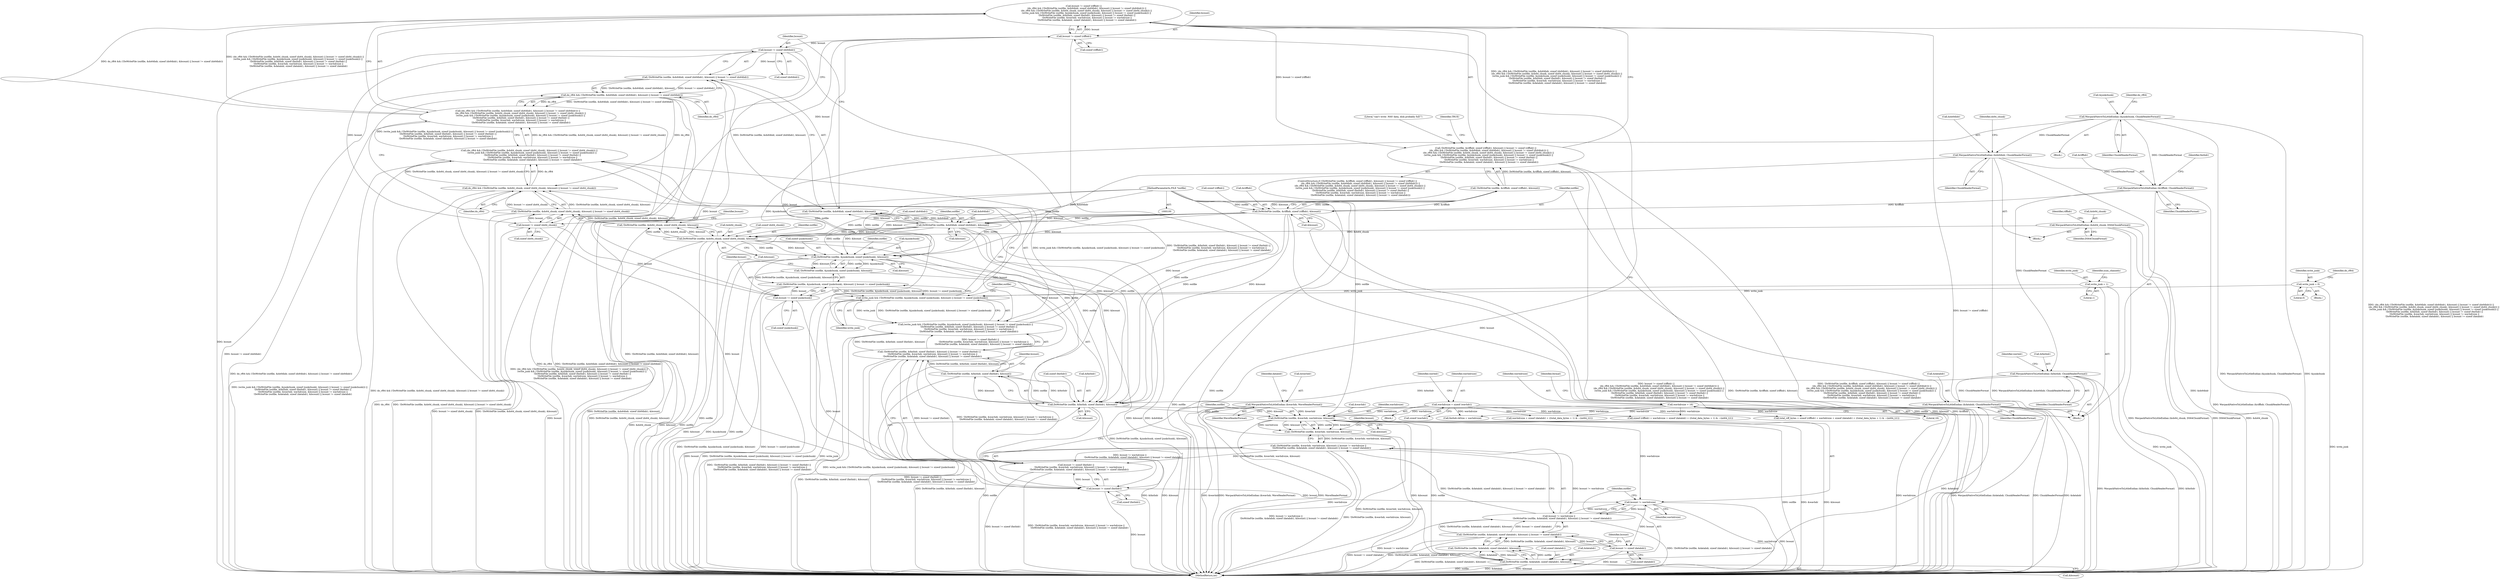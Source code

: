 digraph "0_WavPack_d5bf76b5a88d044a1be1d5656698e3ba737167e5_0@API" {
"1000548" [label="(Call,bcount != sizeof (riffhdr) ||\n         (do_rf64 && (!DoWriteFile (outfile, &ds64hdr, sizeof (ds64hdr), &bcount) || bcount != sizeof (ds64hdr))) ||\n        (do_rf64 && (!DoWriteFile (outfile, &ds64_chunk, sizeof (ds64_chunk), &bcount) || bcount != sizeof (ds64_chunk))) ||\n        (write_junk && (!DoWriteFile (outfile, &junkchunk, sizeof (junkchunk), &bcount) || bcount != sizeof (junkchunk))) ||\n         !DoWriteFile (outfile, &fmthdr, sizeof (fmthdr), &bcount) || bcount != sizeof (fmthdr) ||\n         !DoWriteFile (outfile, &wavhdr, wavhdrsize, &bcount) || bcount != wavhdrsize ||\n         !DoWriteFile (outfile, &datahdr, sizeof (datahdr), &bcount) || bcount != sizeof (datahdr))"];
"1000549" [label="(Call,bcount != sizeof (riffhdr))"];
"1000553" [label="(Call,(do_rf64 && (!DoWriteFile (outfile, &ds64hdr, sizeof (ds64hdr), &bcount) || bcount != sizeof (ds64hdr))) ||\n        (do_rf64 && (!DoWriteFile (outfile, &ds64_chunk, sizeof (ds64_chunk), &bcount) || bcount != sizeof (ds64_chunk))) ||\n        (write_junk && (!DoWriteFile (outfile, &junkchunk, sizeof (junkchunk), &bcount) || bcount != sizeof (junkchunk))) ||\n         !DoWriteFile (outfile, &fmthdr, sizeof (fmthdr), &bcount) || bcount != sizeof (fmthdr) ||\n         !DoWriteFile (outfile, &wavhdr, wavhdrsize, &bcount) || bcount != wavhdrsize ||\n         !DoWriteFile (outfile, &datahdr, sizeof (datahdr), &bcount) || bcount != sizeof (datahdr))"];
"1000554" [label="(Call,do_rf64 && (!DoWriteFile (outfile, &ds64hdr, sizeof (ds64hdr), &bcount) || bcount != sizeof (ds64hdr)))"];
"1000556" [label="(Call,!DoWriteFile (outfile, &ds64hdr, sizeof (ds64hdr), &bcount) || bcount != sizeof (ds64hdr))"];
"1000557" [label="(Call,!DoWriteFile (outfile, &ds64hdr, sizeof (ds64hdr), &bcount))"];
"1000558" [label="(Call,DoWriteFile (outfile, &ds64hdr, sizeof (ds64hdr), &bcount))"];
"1000540" [label="(Call,DoWriteFile (outfile, &riffhdr, sizeof (riffhdr), &bcount))"];
"1000101" [label="(MethodParameterIn,FILE *outfile)"];
"1000521" [label="(Call,WavpackNativeToLittleEndian (&riffhdr, ChunkHeaderFormat))"];
"1000497" [label="(Call,WavpackNativeToLittleEndian (&ds64hdr, ChunkHeaderFormat))"];
"1000442" [label="(Call,WavpackNativeToLittleEndian (&junkchunk, ChunkHeaderFormat))"];
"1000566" [label="(Call,bcount != sizeof (ds64hdr))"];
"1000570" [label="(Call,(do_rf64 && (!DoWriteFile (outfile, &ds64_chunk, sizeof (ds64_chunk), &bcount) || bcount != sizeof (ds64_chunk))) ||\n        (write_junk && (!DoWriteFile (outfile, &junkchunk, sizeof (junkchunk), &bcount) || bcount != sizeof (junkchunk))) ||\n         !DoWriteFile (outfile, &fmthdr, sizeof (fmthdr), &bcount) || bcount != sizeof (fmthdr) ||\n         !DoWriteFile (outfile, &wavhdr, wavhdrsize, &bcount) || bcount != wavhdrsize ||\n         !DoWriteFile (outfile, &datahdr, sizeof (datahdr), &bcount) || bcount != sizeof (datahdr))"];
"1000571" [label="(Call,do_rf64 && (!DoWriteFile (outfile, &ds64_chunk, sizeof (ds64_chunk), &bcount) || bcount != sizeof (ds64_chunk)))"];
"1000573" [label="(Call,!DoWriteFile (outfile, &ds64_chunk, sizeof (ds64_chunk), &bcount) || bcount != sizeof (ds64_chunk))"];
"1000574" [label="(Call,!DoWriteFile (outfile, &ds64_chunk, sizeof (ds64_chunk), &bcount))"];
"1000575" [label="(Call,DoWriteFile (outfile, &ds64_chunk, sizeof (ds64_chunk), &bcount))"];
"1000501" [label="(Call,WavpackNativeToLittleEndian (&ds64_chunk, DS64ChunkFormat))"];
"1000583" [label="(Call,bcount != sizeof (ds64_chunk))"];
"1000587" [label="(Call,(write_junk && (!DoWriteFile (outfile, &junkchunk, sizeof (junkchunk), &bcount) || bcount != sizeof (junkchunk))) ||\n         !DoWriteFile (outfile, &fmthdr, sizeof (fmthdr), &bcount) || bcount != sizeof (fmthdr) ||\n         !DoWriteFile (outfile, &wavhdr, wavhdrsize, &bcount) || bcount != wavhdrsize ||\n         !DoWriteFile (outfile, &datahdr, sizeof (datahdr), &bcount) || bcount != sizeof (datahdr))"];
"1000588" [label="(Call,write_junk && (!DoWriteFile (outfile, &junkchunk, sizeof (junkchunk), &bcount) || bcount != sizeof (junkchunk)))"];
"1000111" [label="(Call,write_junk = 1)"];
"1000204" [label="(Call,write_junk = 0)"];
"1000590" [label="(Call,!DoWriteFile (outfile, &junkchunk, sizeof (junkchunk), &bcount) || bcount != sizeof (junkchunk))"];
"1000591" [label="(Call,!DoWriteFile (outfile, &junkchunk, sizeof (junkchunk), &bcount))"];
"1000592" [label="(Call,DoWriteFile (outfile, &junkchunk, sizeof (junkchunk), &bcount))"];
"1000600" [label="(Call,bcount != sizeof (junkchunk))"];
"1000604" [label="(Call,!DoWriteFile (outfile, &fmthdr, sizeof (fmthdr), &bcount) || bcount != sizeof (fmthdr) ||\n         !DoWriteFile (outfile, &wavhdr, wavhdrsize, &bcount) || bcount != wavhdrsize ||\n         !DoWriteFile (outfile, &datahdr, sizeof (datahdr), &bcount) || bcount != sizeof (datahdr))"];
"1000605" [label="(Call,!DoWriteFile (outfile, &fmthdr, sizeof (fmthdr), &bcount))"];
"1000606" [label="(Call,DoWriteFile (outfile, &fmthdr, sizeof (fmthdr), &bcount))"];
"1000525" [label="(Call,WavpackNativeToLittleEndian (&fmthdr, ChunkHeaderFormat))"];
"1000614" [label="(Call,bcount != sizeof (fmthdr) ||\n         !DoWriteFile (outfile, &wavhdr, wavhdrsize, &bcount) || bcount != wavhdrsize ||\n         !DoWriteFile (outfile, &datahdr, sizeof (datahdr), &bcount) || bcount != sizeof (datahdr))"];
"1000615" [label="(Call,bcount != sizeof (fmthdr))"];
"1000619" [label="(Call,!DoWriteFile (outfile, &wavhdr, wavhdrsize, &bcount) || bcount != wavhdrsize ||\n         !DoWriteFile (outfile, &datahdr, sizeof (datahdr), &bcount) || bcount != sizeof (datahdr))"];
"1000620" [label="(Call,!DoWriteFile (outfile, &wavhdr, wavhdrsize, &bcount))"];
"1000621" [label="(Call,DoWriteFile (outfile, &wavhdr, wavhdrsize, &bcount))"];
"1000529" [label="(Call,WavpackNativeToLittleEndian (&wavhdr, WaveHeaderFormat))"];
"1000158" [label="(Call,wavhdrsize = 16)"];
"1000265" [label="(Call,wavhdrsize = sizeof (wavhdr))"];
"1000628" [label="(Call,bcount != wavhdrsize ||\n         !DoWriteFile (outfile, &datahdr, sizeof (datahdr), &bcount) || bcount != sizeof (datahdr))"];
"1000629" [label="(Call,bcount != wavhdrsize)"];
"1000632" [label="(Call,!DoWriteFile (outfile, &datahdr, sizeof (datahdr), &bcount) || bcount != sizeof (datahdr))"];
"1000633" [label="(Call,!DoWriteFile (outfile, &datahdr, sizeof (datahdr), &bcount))"];
"1000634" [label="(Call,DoWriteFile (outfile, &datahdr, sizeof (datahdr), &bcount))"];
"1000533" [label="(Call,WavpackNativeToLittleEndian (&datahdr, ChunkHeaderFormat))"];
"1000642" [label="(Call,bcount != sizeof (datahdr))"];
"1000538" [label="(Call,!DoWriteFile (outfile, &riffhdr, sizeof (riffhdr), &bcount) || bcount != sizeof (riffhdr) ||\n         (do_rf64 && (!DoWriteFile (outfile, &ds64hdr, sizeof (ds64hdr), &bcount) || bcount != sizeof (ds64hdr))) ||\n        (do_rf64 && (!DoWriteFile (outfile, &ds64_chunk, sizeof (ds64_chunk), &bcount) || bcount != sizeof (ds64_chunk))) ||\n        (write_junk && (!DoWriteFile (outfile, &junkchunk, sizeof (junkchunk), &bcount) || bcount != sizeof (junkchunk))) ||\n         !DoWriteFile (outfile, &fmthdr, sizeof (fmthdr), &bcount) || bcount != sizeof (fmthdr) ||\n         !DoWriteFile (outfile, &wavhdr, wavhdrsize, &bcount) || bcount != wavhdrsize ||\n         !DoWriteFile (outfile, &datahdr, sizeof (datahdr), &bcount) || bcount != sizeof (datahdr))"];
"1000415" [label="(Call,fmthdr.ckSize = wavhdrsize)"];
"1000542" [label="(Call,&riffhdr)"];
"1000621" [label="(Call,DoWriteFile (outfile, &wavhdr, wavhdrsize, &bcount))"];
"1000642" [label="(Call,bcount != sizeof (datahdr))"];
"1000591" [label="(Call,!DoWriteFile (outfile, &junkchunk, sizeof (junkchunk), &bcount))"];
"1000554" [label="(Call,do_rf64 && (!DoWriteFile (outfile, &ds64hdr, sizeof (ds64hdr), &bcount) || bcount != sizeof (ds64hdr)))"];
"1000558" [label="(Call,DoWriteFile (outfile, &ds64hdr, sizeof (ds64hdr), &bcount))"];
"1000635" [label="(Identifier,outfile)"];
"1000581" [label="(Call,&bcount)"];
"1000532" [label="(Identifier,WaveHeaderFormat)"];
"1000610" [label="(Call,sizeof (fmthdr))"];
"1000598" [label="(Call,&bcount)"];
"1000531" [label="(Identifier,wavhdr)"];
"1000585" [label="(Call,sizeof (ds64_chunk))"];
"1000626" [label="(Call,&bcount)"];
"1000608" [label="(Call,&fmthdr)"];
"1000527" [label="(Identifier,fmthdr)"];
"1000158" [label="(Call,wavhdrsize = 16)"];
"1000573" [label="(Call,!DoWriteFile (outfile, &ds64_chunk, sizeof (ds64_chunk), &bcount) || bcount != sizeof (ds64_chunk))"];
"1000590" [label="(Call,!DoWriteFile (outfile, &junkchunk, sizeof (junkchunk), &bcount) || bcount != sizeof (junkchunk))"];
"1000208" [label="(Identifier,do_rf64)"];
"1000594" [label="(Call,&junkchunk)"];
"1000264" [label="(Block,)"];
"1000617" [label="(Call,sizeof (fmthdr))"];
"1000535" [label="(Identifier,datahdr)"];
"1000206" [label="(Literal,0)"];
"1000160" [label="(Literal,16)"];
"1000648" [label="(Literal,\"can't write .WAV data, disk probably full!\")"];
"1000600" [label="(Call,bcount != sizeof (junkchunk))"];
"1000571" [label="(Call,do_rf64 && (!DoWriteFile (outfile, &ds64_chunk, sizeof (ds64_chunk), &bcount) || bcount != sizeof (ds64_chunk)))"];
"1000529" [label="(Call,WavpackNativeToLittleEndian (&wavhdr, WaveHeaderFormat))"];
"1000579" [label="(Call,sizeof (ds64_chunk))"];
"1000198" [label="(Block,)"];
"1000101" [label="(MethodParameterIn,FILE *outfile)"];
"1000589" [label="(Identifier,write_junk)"];
"1000633" [label="(Call,!DoWriteFile (outfile, &datahdr, sizeof (datahdr), &bcount))"];
"1000614" [label="(Call,bcount != sizeof (fmthdr) ||\n         !DoWriteFile (outfile, &wavhdr, wavhdrsize, &bcount) || bcount != wavhdrsize ||\n         !DoWriteFile (outfile, &datahdr, sizeof (datahdr), &bcount) || bcount != sizeof (datahdr))"];
"1000632" [label="(Call,!DoWriteFile (outfile, &datahdr, sizeof (datahdr), &bcount) || bcount != sizeof (datahdr))"];
"1000567" [label="(Identifier,bcount)"];
"1000105" [label="(Block,)"];
"1000536" [label="(Identifier,ChunkHeaderFormat)"];
"1000501" [label="(Call,WavpackNativeToLittleEndian (&ds64_chunk, DS64ChunkFormat))"];
"1000422" [label="(Block,)"];
"1000572" [label="(Identifier,do_rf64)"];
"1000638" [label="(Call,sizeof (datahdr))"];
"1000653" [label="(MethodReturn,int)"];
"1000445" [label="(Identifier,ChunkHeaderFormat)"];
"1000568" [label="(Call,sizeof (ds64hdr))"];
"1000498" [label="(Call,&ds64hdr)"];
"1000619" [label="(Call,!DoWriteFile (outfile, &wavhdr, wavhdrsize, &bcount) || bcount != wavhdrsize ||\n         !DoWriteFile (outfile, &datahdr, sizeof (datahdr), &bcount) || bcount != sizeof (datahdr))"];
"1000631" [label="(Identifier,wavhdrsize)"];
"1000521" [label="(Call,WavpackNativeToLittleEndian (&riffhdr, ChunkHeaderFormat))"];
"1000570" [label="(Call,(do_rf64 && (!DoWriteFile (outfile, &ds64_chunk, sizeof (ds64_chunk), &bcount) || bcount != sizeof (ds64_chunk))) ||\n        (write_junk && (!DoWriteFile (outfile, &junkchunk, sizeof (junkchunk), &bcount) || bcount != sizeof (junkchunk))) ||\n         !DoWriteFile (outfile, &fmthdr, sizeof (fmthdr), &bcount) || bcount != sizeof (fmthdr) ||\n         !DoWriteFile (outfile, &wavhdr, wavhdrsize, &bcount) || bcount != wavhdrsize ||\n         !DoWriteFile (outfile, &datahdr, sizeof (datahdr), &bcount) || bcount != sizeof (datahdr))"];
"1000616" [label="(Identifier,bcount)"];
"1000525" [label="(Call,WavpackNativeToLittleEndian (&fmthdr, ChunkHeaderFormat))"];
"1000540" [label="(Call,DoWriteFile (outfile, &riffhdr, sizeof (riffhdr), &bcount))"];
"1000551" [label="(Call,sizeof (riffhdr))"];
"1000113" [label="(Literal,1)"];
"1000539" [label="(Call,!DoWriteFile (outfile, &riffhdr, sizeof (riffhdr), &bcount))"];
"1000538" [label="(Call,!DoWriteFile (outfile, &riffhdr, sizeof (riffhdr), &bcount) || bcount != sizeof (riffhdr) ||\n         (do_rf64 && (!DoWriteFile (outfile, &ds64hdr, sizeof (ds64hdr), &bcount) || bcount != sizeof (ds64hdr))) ||\n        (do_rf64 && (!DoWriteFile (outfile, &ds64_chunk, sizeof (ds64_chunk), &bcount) || bcount != sizeof (ds64_chunk))) ||\n        (write_junk && (!DoWriteFile (outfile, &junkchunk, sizeof (junkchunk), &bcount) || bcount != sizeof (junkchunk))) ||\n         !DoWriteFile (outfile, &fmthdr, sizeof (fmthdr), &bcount) || bcount != sizeof (fmthdr) ||\n         !DoWriteFile (outfile, &wavhdr, wavhdrsize, &bcount) || bcount != wavhdrsize ||\n         !DoWriteFile (outfile, &datahdr, sizeof (datahdr), &bcount) || bcount != sizeof (datahdr))"];
"1000366" [label="(Call,sizeof (riffhdr) + wavhdrsize + sizeof (datahdr) + ((total_data_bytes + 1) & ~(int64_t)1))"];
"1000562" [label="(Call,sizeof (ds64hdr))"];
"1000530" [label="(Call,&wavhdr)"];
"1000592" [label="(Call,DoWriteFile (outfile, &junkchunk, sizeof (junkchunk), &bcount))"];
"1000596" [label="(Call,sizeof (junkchunk))"];
"1000630" [label="(Identifier,bcount)"];
"1000550" [label="(Identifier,bcount)"];
"1000504" [label="(Identifier,DS64ChunkFormat)"];
"1000448" [label="(Block,)"];
"1000364" [label="(Call,total_riff_bytes = sizeof (riffhdr) + wavhdrsize + sizeof (datahdr) + ((total_data_bytes + 1) & ~(int64_t)1))"];
"1000205" [label="(Identifier,write_junk)"];
"1000112" [label="(Identifier,write_junk)"];
"1000587" [label="(Call,(write_junk && (!DoWriteFile (outfile, &junkchunk, sizeof (junkchunk), &bcount) || bcount != sizeof (junkchunk))) ||\n         !DoWriteFile (outfile, &fmthdr, sizeof (fmthdr), &bcount) || bcount != sizeof (fmthdr) ||\n         !DoWriteFile (outfile, &wavhdr, wavhdrsize, &bcount) || bcount != wavhdrsize ||\n         !DoWriteFile (outfile, &datahdr, sizeof (datahdr), &bcount) || bcount != sizeof (datahdr))"];
"1000623" [label="(Call,&wavhdr)"];
"1000566" [label="(Call,bcount != sizeof (ds64hdr))"];
"1000522" [label="(Call,&riffhdr)"];
"1000612" [label="(Call,&bcount)"];
"1000111" [label="(Call,write_junk = 1)"];
"1000643" [label="(Identifier,bcount)"];
"1000583" [label="(Call,bcount != sizeof (ds64_chunk))"];
"1000271" [label="(Identifier,wavhdr)"];
"1000500" [label="(Identifier,ChunkHeaderFormat)"];
"1000575" [label="(Call,DoWriteFile (outfile, &ds64_chunk, sizeof (ds64_chunk), &bcount))"];
"1000615" [label="(Call,bcount != sizeof (fmthdr))"];
"1000622" [label="(Identifier,outfile)"];
"1000544" [label="(Call,sizeof (riffhdr))"];
"1000533" [label="(Call,WavpackNativeToLittleEndian (&datahdr, ChunkHeaderFormat))"];
"1000604" [label="(Call,!DoWriteFile (outfile, &fmthdr, sizeof (fmthdr), &bcount) || bcount != sizeof (fmthdr) ||\n         !DoWriteFile (outfile, &wavhdr, wavhdrsize, &bcount) || bcount != wavhdrsize ||\n         !DoWriteFile (outfile, &datahdr, sizeof (datahdr), &bcount) || bcount != sizeof (datahdr))"];
"1000534" [label="(Call,&datahdr)"];
"1000644" [label="(Call,sizeof (datahdr))"];
"1000559" [label="(Identifier,outfile)"];
"1000625" [label="(Identifier,wavhdrsize)"];
"1000541" [label="(Identifier,outfile)"];
"1000546" [label="(Call,&bcount)"];
"1000548" [label="(Call,bcount != sizeof (riffhdr) ||\n         (do_rf64 && (!DoWriteFile (outfile, &ds64hdr, sizeof (ds64hdr), &bcount) || bcount != sizeof (ds64hdr))) ||\n        (do_rf64 && (!DoWriteFile (outfile, &ds64_chunk, sizeof (ds64_chunk), &bcount) || bcount != sizeof (ds64_chunk))) ||\n        (write_junk && (!DoWriteFile (outfile, &junkchunk, sizeof (junkchunk), &bcount) || bcount != sizeof (junkchunk))) ||\n         !DoWriteFile (outfile, &fmthdr, sizeof (fmthdr), &bcount) || bcount != sizeof (fmthdr) ||\n         !DoWriteFile (outfile, &wavhdr, wavhdrsize, &bcount) || bcount != wavhdrsize ||\n         !DoWriteFile (outfile, &datahdr, sizeof (datahdr), &bcount) || bcount != sizeof (datahdr))"];
"1000502" [label="(Call,&ds64_chunk)"];
"1000443" [label="(Call,&junkchunk)"];
"1000584" [label="(Identifier,bcount)"];
"1000537" [label="(ControlStructure,if (!DoWriteFile (outfile, &riffhdr, sizeof (riffhdr), &bcount) || bcount != sizeof (riffhdr) ||\n         (do_rf64 && (!DoWriteFile (outfile, &ds64hdr, sizeof (ds64hdr), &bcount) || bcount != sizeof (ds64hdr))) ||\n        (do_rf64 && (!DoWriteFile (outfile, &ds64_chunk, sizeof (ds64_chunk), &bcount) || bcount != sizeof (ds64_chunk))) ||\n        (write_junk && (!DoWriteFile (outfile, &junkchunk, sizeof (junkchunk), &bcount) || bcount != sizeof (junkchunk))) ||\n         !DoWriteFile (outfile, &fmthdr, sizeof (fmthdr), &bcount) || bcount != sizeof (fmthdr) ||\n         !DoWriteFile (outfile, &wavhdr, wavhdrsize, &bcount) || bcount != wavhdrsize ||\n         !DoWriteFile (outfile, &datahdr, sizeof (datahdr), &bcount) || bcount != sizeof (datahdr)))"];
"1000528" [label="(Identifier,ChunkHeaderFormat)"];
"1000523" [label="(Identifier,riffhdr)"];
"1000553" [label="(Call,(do_rf64 && (!DoWriteFile (outfile, &ds64hdr, sizeof (ds64hdr), &bcount) || bcount != sizeof (ds64hdr))) ||\n        (do_rf64 && (!DoWriteFile (outfile, &ds64_chunk, sizeof (ds64_chunk), &bcount) || bcount != sizeof (ds64_chunk))) ||\n        (write_junk && (!DoWriteFile (outfile, &junkchunk, sizeof (junkchunk), &bcount) || bcount != sizeof (junkchunk))) ||\n         !DoWriteFile (outfile, &fmthdr, sizeof (fmthdr), &bcount) || bcount != sizeof (fmthdr) ||\n         !DoWriteFile (outfile, &wavhdr, wavhdrsize, &bcount) || bcount != wavhdrsize ||\n         !DoWriteFile (outfile, &datahdr, sizeof (datahdr), &bcount) || bcount != sizeof (datahdr))"];
"1000555" [label="(Identifier,do_rf64)"];
"1000605" [label="(Call,!DoWriteFile (outfile, &fmthdr, sizeof (fmthdr), &bcount))"];
"1000602" [label="(Call,sizeof (junkchunk))"];
"1000442" [label="(Call,WavpackNativeToLittleEndian (&junkchunk, ChunkHeaderFormat))"];
"1000557" [label="(Call,!DoWriteFile (outfile, &ds64hdr, sizeof (ds64hdr), &bcount))"];
"1000620" [label="(Call,!DoWriteFile (outfile, &wavhdr, wavhdrsize, &bcount))"];
"1000204" [label="(Call,write_junk = 0)"];
"1000652" [label="(Identifier,TRUE)"];
"1000447" [label="(Identifier,do_rf64)"];
"1000634" [label="(Call,DoWriteFile (outfile, &datahdr, sizeof (datahdr), &bcount))"];
"1000588" [label="(Call,write_junk && (!DoWriteFile (outfile, &junkchunk, sizeof (junkchunk), &bcount) || bcount != sizeof (junkchunk)))"];
"1000628" [label="(Call,bcount != wavhdrsize ||\n         !DoWriteFile (outfile, &datahdr, sizeof (datahdr), &bcount) || bcount != sizeof (datahdr))"];
"1000606" [label="(Call,DoWriteFile (outfile, &fmthdr, sizeof (fmthdr), &bcount))"];
"1000267" [label="(Call,sizeof (wavhdr))"];
"1000636" [label="(Call,&datahdr)"];
"1000576" [label="(Identifier,outfile)"];
"1000556" [label="(Call,!DoWriteFile (outfile, &ds64hdr, sizeof (ds64hdr), &bcount) || bcount != sizeof (ds64hdr))"];
"1000497" [label="(Call,WavpackNativeToLittleEndian (&ds64hdr, ChunkHeaderFormat))"];
"1000607" [label="(Identifier,outfile)"];
"1000503" [label="(Identifier,ds64_chunk)"];
"1000577" [label="(Call,&ds64_chunk)"];
"1000159" [label="(Identifier,wavhdrsize)"];
"1000526" [label="(Call,&fmthdr)"];
"1000549" [label="(Call,bcount != sizeof (riffhdr))"];
"1000629" [label="(Call,bcount != wavhdrsize)"];
"1000560" [label="(Call,&ds64hdr)"];
"1000574" [label="(Call,!DoWriteFile (outfile, &ds64_chunk, sizeof (ds64_chunk), &bcount))"];
"1000593" [label="(Identifier,outfile)"];
"1000564" [label="(Call,&bcount)"];
"1000601" [label="(Identifier,bcount)"];
"1000164" [label="(Identifier,format)"];
"1000369" [label="(Call,wavhdrsize + sizeof (datahdr) + ((total_data_bytes + 1) & ~(int64_t)1))"];
"1000265" [label="(Call,wavhdrsize = sizeof (wavhdr))"];
"1000640" [label="(Call,&bcount)"];
"1000126" [label="(Identifier,num_channels)"];
"1000524" [label="(Identifier,ChunkHeaderFormat)"];
"1000266" [label="(Identifier,wavhdrsize)"];
"1000548" -> "1000538"  [label="AST: "];
"1000548" -> "1000549"  [label="CFG: "];
"1000548" -> "1000553"  [label="CFG: "];
"1000549" -> "1000548"  [label="AST: "];
"1000553" -> "1000548"  [label="AST: "];
"1000538" -> "1000548"  [label="CFG: "];
"1000548" -> "1000653"  [label="DDG: (do_rf64 && (!DoWriteFile (outfile, &ds64hdr, sizeof (ds64hdr), &bcount) || bcount != sizeof (ds64hdr))) ||\n        (do_rf64 && (!DoWriteFile (outfile, &ds64_chunk, sizeof (ds64_chunk), &bcount) || bcount != sizeof (ds64_chunk))) ||\n        (write_junk && (!DoWriteFile (outfile, &junkchunk, sizeof (junkchunk), &bcount) || bcount != sizeof (junkchunk))) ||\n         !DoWriteFile (outfile, &fmthdr, sizeof (fmthdr), &bcount) || bcount != sizeof (fmthdr) ||\n         !DoWriteFile (outfile, &wavhdr, wavhdrsize, &bcount) || bcount != wavhdrsize ||\n         !DoWriteFile (outfile, &datahdr, sizeof (datahdr), &bcount) || bcount != sizeof (datahdr)"];
"1000548" -> "1000653"  [label="DDG: bcount != sizeof (riffhdr)"];
"1000548" -> "1000538"  [label="DDG: bcount != sizeof (riffhdr)"];
"1000548" -> "1000538"  [label="DDG: (do_rf64 && (!DoWriteFile (outfile, &ds64hdr, sizeof (ds64hdr), &bcount) || bcount != sizeof (ds64hdr))) ||\n        (do_rf64 && (!DoWriteFile (outfile, &ds64_chunk, sizeof (ds64_chunk), &bcount) || bcount != sizeof (ds64_chunk))) ||\n        (write_junk && (!DoWriteFile (outfile, &junkchunk, sizeof (junkchunk), &bcount) || bcount != sizeof (junkchunk))) ||\n         !DoWriteFile (outfile, &fmthdr, sizeof (fmthdr), &bcount) || bcount != sizeof (fmthdr) ||\n         !DoWriteFile (outfile, &wavhdr, wavhdrsize, &bcount) || bcount != wavhdrsize ||\n         !DoWriteFile (outfile, &datahdr, sizeof (datahdr), &bcount) || bcount != sizeof (datahdr)"];
"1000549" -> "1000548"  [label="DDG: bcount"];
"1000553" -> "1000548"  [label="DDG: do_rf64 && (!DoWriteFile (outfile, &ds64hdr, sizeof (ds64hdr), &bcount) || bcount != sizeof (ds64hdr))"];
"1000553" -> "1000548"  [label="DDG: (do_rf64 && (!DoWriteFile (outfile, &ds64_chunk, sizeof (ds64_chunk), &bcount) || bcount != sizeof (ds64_chunk))) ||\n        (write_junk && (!DoWriteFile (outfile, &junkchunk, sizeof (junkchunk), &bcount) || bcount != sizeof (junkchunk))) ||\n         !DoWriteFile (outfile, &fmthdr, sizeof (fmthdr), &bcount) || bcount != sizeof (fmthdr) ||\n         !DoWriteFile (outfile, &wavhdr, wavhdrsize, &bcount) || bcount != wavhdrsize ||\n         !DoWriteFile (outfile, &datahdr, sizeof (datahdr), &bcount) || bcount != sizeof (datahdr)"];
"1000549" -> "1000551"  [label="CFG: "];
"1000550" -> "1000549"  [label="AST: "];
"1000551" -> "1000549"  [label="AST: "];
"1000555" -> "1000549"  [label="CFG: "];
"1000549" -> "1000653"  [label="DDG: bcount"];
"1000549" -> "1000566"  [label="DDG: bcount"];
"1000549" -> "1000583"  [label="DDG: bcount"];
"1000549" -> "1000600"  [label="DDG: bcount"];
"1000549" -> "1000615"  [label="DDG: bcount"];
"1000553" -> "1000554"  [label="CFG: "];
"1000553" -> "1000570"  [label="CFG: "];
"1000554" -> "1000553"  [label="AST: "];
"1000570" -> "1000553"  [label="AST: "];
"1000553" -> "1000653"  [label="DDG: do_rf64 && (!DoWriteFile (outfile, &ds64hdr, sizeof (ds64hdr), &bcount) || bcount != sizeof (ds64hdr))"];
"1000553" -> "1000653"  [label="DDG: (do_rf64 && (!DoWriteFile (outfile, &ds64_chunk, sizeof (ds64_chunk), &bcount) || bcount != sizeof (ds64_chunk))) ||\n        (write_junk && (!DoWriteFile (outfile, &junkchunk, sizeof (junkchunk), &bcount) || bcount != sizeof (junkchunk))) ||\n         !DoWriteFile (outfile, &fmthdr, sizeof (fmthdr), &bcount) || bcount != sizeof (fmthdr) ||\n         !DoWriteFile (outfile, &wavhdr, wavhdrsize, &bcount) || bcount != wavhdrsize ||\n         !DoWriteFile (outfile, &datahdr, sizeof (datahdr), &bcount) || bcount != sizeof (datahdr)"];
"1000554" -> "1000553"  [label="DDG: do_rf64"];
"1000554" -> "1000553"  [label="DDG: !DoWriteFile (outfile, &ds64hdr, sizeof (ds64hdr), &bcount) || bcount != sizeof (ds64hdr)"];
"1000570" -> "1000553"  [label="DDG: do_rf64 && (!DoWriteFile (outfile, &ds64_chunk, sizeof (ds64_chunk), &bcount) || bcount != sizeof (ds64_chunk))"];
"1000570" -> "1000553"  [label="DDG: (write_junk && (!DoWriteFile (outfile, &junkchunk, sizeof (junkchunk), &bcount) || bcount != sizeof (junkchunk))) ||\n         !DoWriteFile (outfile, &fmthdr, sizeof (fmthdr), &bcount) || bcount != sizeof (fmthdr) ||\n         !DoWriteFile (outfile, &wavhdr, wavhdrsize, &bcount) || bcount != wavhdrsize ||\n         !DoWriteFile (outfile, &datahdr, sizeof (datahdr), &bcount) || bcount != sizeof (datahdr)"];
"1000554" -> "1000555"  [label="CFG: "];
"1000554" -> "1000556"  [label="CFG: "];
"1000555" -> "1000554"  [label="AST: "];
"1000556" -> "1000554"  [label="AST: "];
"1000572" -> "1000554"  [label="CFG: "];
"1000554" -> "1000653"  [label="DDG: do_rf64"];
"1000554" -> "1000653"  [label="DDG: !DoWriteFile (outfile, &ds64hdr, sizeof (ds64hdr), &bcount) || bcount != sizeof (ds64hdr)"];
"1000556" -> "1000554"  [label="DDG: !DoWriteFile (outfile, &ds64hdr, sizeof (ds64hdr), &bcount)"];
"1000556" -> "1000554"  [label="DDG: bcount != sizeof (ds64hdr)"];
"1000554" -> "1000571"  [label="DDG: do_rf64"];
"1000556" -> "1000557"  [label="CFG: "];
"1000556" -> "1000566"  [label="CFG: "];
"1000557" -> "1000556"  [label="AST: "];
"1000566" -> "1000556"  [label="AST: "];
"1000556" -> "1000653"  [label="DDG: !DoWriteFile (outfile, &ds64hdr, sizeof (ds64hdr), &bcount)"];
"1000556" -> "1000653"  [label="DDG: bcount != sizeof (ds64hdr)"];
"1000557" -> "1000556"  [label="DDG: DoWriteFile (outfile, &ds64hdr, sizeof (ds64hdr), &bcount)"];
"1000566" -> "1000556"  [label="DDG: bcount"];
"1000557" -> "1000558"  [label="CFG: "];
"1000558" -> "1000557"  [label="AST: "];
"1000567" -> "1000557"  [label="CFG: "];
"1000557" -> "1000653"  [label="DDG: DoWriteFile (outfile, &ds64hdr, sizeof (ds64hdr), &bcount)"];
"1000558" -> "1000557"  [label="DDG: outfile"];
"1000558" -> "1000557"  [label="DDG: &ds64hdr"];
"1000558" -> "1000557"  [label="DDG: &bcount"];
"1000558" -> "1000564"  [label="CFG: "];
"1000559" -> "1000558"  [label="AST: "];
"1000560" -> "1000558"  [label="AST: "];
"1000562" -> "1000558"  [label="AST: "];
"1000564" -> "1000558"  [label="AST: "];
"1000558" -> "1000653"  [label="DDG: &ds64hdr"];
"1000558" -> "1000653"  [label="DDG: outfile"];
"1000558" -> "1000653"  [label="DDG: &bcount"];
"1000540" -> "1000558"  [label="DDG: outfile"];
"1000540" -> "1000558"  [label="DDG: &bcount"];
"1000101" -> "1000558"  [label="DDG: outfile"];
"1000497" -> "1000558"  [label="DDG: &ds64hdr"];
"1000558" -> "1000575"  [label="DDG: outfile"];
"1000558" -> "1000575"  [label="DDG: &bcount"];
"1000558" -> "1000592"  [label="DDG: outfile"];
"1000558" -> "1000592"  [label="DDG: &bcount"];
"1000558" -> "1000606"  [label="DDG: outfile"];
"1000558" -> "1000606"  [label="DDG: &bcount"];
"1000540" -> "1000539"  [label="AST: "];
"1000540" -> "1000546"  [label="CFG: "];
"1000541" -> "1000540"  [label="AST: "];
"1000542" -> "1000540"  [label="AST: "];
"1000544" -> "1000540"  [label="AST: "];
"1000546" -> "1000540"  [label="AST: "];
"1000539" -> "1000540"  [label="CFG: "];
"1000540" -> "1000653"  [label="DDG: &bcount"];
"1000540" -> "1000653"  [label="DDG: &riffhdr"];
"1000540" -> "1000653"  [label="DDG: outfile"];
"1000540" -> "1000539"  [label="DDG: outfile"];
"1000540" -> "1000539"  [label="DDG: &riffhdr"];
"1000540" -> "1000539"  [label="DDG: &bcount"];
"1000101" -> "1000540"  [label="DDG: outfile"];
"1000521" -> "1000540"  [label="DDG: &riffhdr"];
"1000540" -> "1000575"  [label="DDG: outfile"];
"1000540" -> "1000575"  [label="DDG: &bcount"];
"1000540" -> "1000592"  [label="DDG: outfile"];
"1000540" -> "1000592"  [label="DDG: &bcount"];
"1000540" -> "1000606"  [label="DDG: outfile"];
"1000540" -> "1000606"  [label="DDG: &bcount"];
"1000101" -> "1000100"  [label="AST: "];
"1000101" -> "1000653"  [label="DDG: outfile"];
"1000101" -> "1000575"  [label="DDG: outfile"];
"1000101" -> "1000592"  [label="DDG: outfile"];
"1000101" -> "1000606"  [label="DDG: outfile"];
"1000101" -> "1000621"  [label="DDG: outfile"];
"1000101" -> "1000634"  [label="DDG: outfile"];
"1000521" -> "1000105"  [label="AST: "];
"1000521" -> "1000524"  [label="CFG: "];
"1000522" -> "1000521"  [label="AST: "];
"1000524" -> "1000521"  [label="AST: "];
"1000527" -> "1000521"  [label="CFG: "];
"1000521" -> "1000653"  [label="DDG: WavpackNativeToLittleEndian (&riffhdr, ChunkHeaderFormat)"];
"1000497" -> "1000521"  [label="DDG: ChunkHeaderFormat"];
"1000442" -> "1000521"  [label="DDG: ChunkHeaderFormat"];
"1000521" -> "1000525"  [label="DDG: ChunkHeaderFormat"];
"1000497" -> "1000448"  [label="AST: "];
"1000497" -> "1000500"  [label="CFG: "];
"1000498" -> "1000497"  [label="AST: "];
"1000500" -> "1000497"  [label="AST: "];
"1000503" -> "1000497"  [label="CFG: "];
"1000497" -> "1000653"  [label="DDG: &ds64hdr"];
"1000497" -> "1000653"  [label="DDG: WavpackNativeToLittleEndian (&ds64hdr, ChunkHeaderFormat)"];
"1000442" -> "1000497"  [label="DDG: ChunkHeaderFormat"];
"1000442" -> "1000422"  [label="AST: "];
"1000442" -> "1000445"  [label="CFG: "];
"1000443" -> "1000442"  [label="AST: "];
"1000445" -> "1000442"  [label="AST: "];
"1000447" -> "1000442"  [label="CFG: "];
"1000442" -> "1000653"  [label="DDG: WavpackNativeToLittleEndian (&junkchunk, ChunkHeaderFormat)"];
"1000442" -> "1000653"  [label="DDG: &junkchunk"];
"1000442" -> "1000592"  [label="DDG: &junkchunk"];
"1000566" -> "1000568"  [label="CFG: "];
"1000567" -> "1000566"  [label="AST: "];
"1000568" -> "1000566"  [label="AST: "];
"1000566" -> "1000653"  [label="DDG: bcount"];
"1000566" -> "1000583"  [label="DDG: bcount"];
"1000566" -> "1000600"  [label="DDG: bcount"];
"1000566" -> "1000615"  [label="DDG: bcount"];
"1000570" -> "1000571"  [label="CFG: "];
"1000570" -> "1000587"  [label="CFG: "];
"1000571" -> "1000570"  [label="AST: "];
"1000587" -> "1000570"  [label="AST: "];
"1000570" -> "1000653"  [label="DDG: do_rf64 && (!DoWriteFile (outfile, &ds64_chunk, sizeof (ds64_chunk), &bcount) || bcount != sizeof (ds64_chunk))"];
"1000570" -> "1000653"  [label="DDG: (write_junk && (!DoWriteFile (outfile, &junkchunk, sizeof (junkchunk), &bcount) || bcount != sizeof (junkchunk))) ||\n         !DoWriteFile (outfile, &fmthdr, sizeof (fmthdr), &bcount) || bcount != sizeof (fmthdr) ||\n         !DoWriteFile (outfile, &wavhdr, wavhdrsize, &bcount) || bcount != wavhdrsize ||\n         !DoWriteFile (outfile, &datahdr, sizeof (datahdr), &bcount) || bcount != sizeof (datahdr)"];
"1000571" -> "1000570"  [label="DDG: do_rf64"];
"1000571" -> "1000570"  [label="DDG: !DoWriteFile (outfile, &ds64_chunk, sizeof (ds64_chunk), &bcount) || bcount != sizeof (ds64_chunk)"];
"1000587" -> "1000570"  [label="DDG: write_junk && (!DoWriteFile (outfile, &junkchunk, sizeof (junkchunk), &bcount) || bcount != sizeof (junkchunk))"];
"1000587" -> "1000570"  [label="DDG: !DoWriteFile (outfile, &fmthdr, sizeof (fmthdr), &bcount) || bcount != sizeof (fmthdr) ||\n         !DoWriteFile (outfile, &wavhdr, wavhdrsize, &bcount) || bcount != wavhdrsize ||\n         !DoWriteFile (outfile, &datahdr, sizeof (datahdr), &bcount) || bcount != sizeof (datahdr)"];
"1000571" -> "1000572"  [label="CFG: "];
"1000571" -> "1000573"  [label="CFG: "];
"1000572" -> "1000571"  [label="AST: "];
"1000573" -> "1000571"  [label="AST: "];
"1000589" -> "1000571"  [label="CFG: "];
"1000571" -> "1000653"  [label="DDG: do_rf64"];
"1000571" -> "1000653"  [label="DDG: !DoWriteFile (outfile, &ds64_chunk, sizeof (ds64_chunk), &bcount) || bcount != sizeof (ds64_chunk)"];
"1000573" -> "1000571"  [label="DDG: !DoWriteFile (outfile, &ds64_chunk, sizeof (ds64_chunk), &bcount)"];
"1000573" -> "1000571"  [label="DDG: bcount != sizeof (ds64_chunk)"];
"1000573" -> "1000574"  [label="CFG: "];
"1000573" -> "1000583"  [label="CFG: "];
"1000574" -> "1000573"  [label="AST: "];
"1000583" -> "1000573"  [label="AST: "];
"1000573" -> "1000653"  [label="DDG: bcount != sizeof (ds64_chunk)"];
"1000573" -> "1000653"  [label="DDG: !DoWriteFile (outfile, &ds64_chunk, sizeof (ds64_chunk), &bcount)"];
"1000574" -> "1000573"  [label="DDG: DoWriteFile (outfile, &ds64_chunk, sizeof (ds64_chunk), &bcount)"];
"1000583" -> "1000573"  [label="DDG: bcount"];
"1000574" -> "1000575"  [label="CFG: "];
"1000575" -> "1000574"  [label="AST: "];
"1000584" -> "1000574"  [label="CFG: "];
"1000574" -> "1000653"  [label="DDG: DoWriteFile (outfile, &ds64_chunk, sizeof (ds64_chunk), &bcount)"];
"1000575" -> "1000574"  [label="DDG: outfile"];
"1000575" -> "1000574"  [label="DDG: &ds64_chunk"];
"1000575" -> "1000574"  [label="DDG: &bcount"];
"1000575" -> "1000581"  [label="CFG: "];
"1000576" -> "1000575"  [label="AST: "];
"1000577" -> "1000575"  [label="AST: "];
"1000579" -> "1000575"  [label="AST: "];
"1000581" -> "1000575"  [label="AST: "];
"1000575" -> "1000653"  [label="DDG: &ds64_chunk"];
"1000575" -> "1000653"  [label="DDG: &bcount"];
"1000575" -> "1000653"  [label="DDG: outfile"];
"1000501" -> "1000575"  [label="DDG: &ds64_chunk"];
"1000575" -> "1000592"  [label="DDG: outfile"];
"1000575" -> "1000592"  [label="DDG: &bcount"];
"1000575" -> "1000606"  [label="DDG: outfile"];
"1000575" -> "1000606"  [label="DDG: &bcount"];
"1000501" -> "1000448"  [label="AST: "];
"1000501" -> "1000504"  [label="CFG: "];
"1000502" -> "1000501"  [label="AST: "];
"1000504" -> "1000501"  [label="AST: "];
"1000523" -> "1000501"  [label="CFG: "];
"1000501" -> "1000653"  [label="DDG: &ds64_chunk"];
"1000501" -> "1000653"  [label="DDG: WavpackNativeToLittleEndian (&ds64_chunk, DS64ChunkFormat)"];
"1000501" -> "1000653"  [label="DDG: DS64ChunkFormat"];
"1000583" -> "1000585"  [label="CFG: "];
"1000584" -> "1000583"  [label="AST: "];
"1000585" -> "1000583"  [label="AST: "];
"1000583" -> "1000653"  [label="DDG: bcount"];
"1000583" -> "1000600"  [label="DDG: bcount"];
"1000583" -> "1000615"  [label="DDG: bcount"];
"1000587" -> "1000588"  [label="CFG: "];
"1000587" -> "1000604"  [label="CFG: "];
"1000588" -> "1000587"  [label="AST: "];
"1000604" -> "1000587"  [label="AST: "];
"1000587" -> "1000653"  [label="DDG: write_junk && (!DoWriteFile (outfile, &junkchunk, sizeof (junkchunk), &bcount) || bcount != sizeof (junkchunk))"];
"1000587" -> "1000653"  [label="DDG: !DoWriteFile (outfile, &fmthdr, sizeof (fmthdr), &bcount) || bcount != sizeof (fmthdr) ||\n         !DoWriteFile (outfile, &wavhdr, wavhdrsize, &bcount) || bcount != wavhdrsize ||\n         !DoWriteFile (outfile, &datahdr, sizeof (datahdr), &bcount) || bcount != sizeof (datahdr)"];
"1000588" -> "1000587"  [label="DDG: write_junk"];
"1000588" -> "1000587"  [label="DDG: !DoWriteFile (outfile, &junkchunk, sizeof (junkchunk), &bcount) || bcount != sizeof (junkchunk)"];
"1000604" -> "1000587"  [label="DDG: !DoWriteFile (outfile, &fmthdr, sizeof (fmthdr), &bcount)"];
"1000604" -> "1000587"  [label="DDG: bcount != sizeof (fmthdr) ||\n         !DoWriteFile (outfile, &wavhdr, wavhdrsize, &bcount) || bcount != wavhdrsize ||\n         !DoWriteFile (outfile, &datahdr, sizeof (datahdr), &bcount) || bcount != sizeof (datahdr)"];
"1000588" -> "1000589"  [label="CFG: "];
"1000588" -> "1000590"  [label="CFG: "];
"1000589" -> "1000588"  [label="AST: "];
"1000590" -> "1000588"  [label="AST: "];
"1000607" -> "1000588"  [label="CFG: "];
"1000588" -> "1000653"  [label="DDG: write_junk"];
"1000588" -> "1000653"  [label="DDG: !DoWriteFile (outfile, &junkchunk, sizeof (junkchunk), &bcount) || bcount != sizeof (junkchunk)"];
"1000111" -> "1000588"  [label="DDG: write_junk"];
"1000204" -> "1000588"  [label="DDG: write_junk"];
"1000590" -> "1000588"  [label="DDG: !DoWriteFile (outfile, &junkchunk, sizeof (junkchunk), &bcount)"];
"1000590" -> "1000588"  [label="DDG: bcount != sizeof (junkchunk)"];
"1000111" -> "1000105"  [label="AST: "];
"1000111" -> "1000113"  [label="CFG: "];
"1000112" -> "1000111"  [label="AST: "];
"1000113" -> "1000111"  [label="AST: "];
"1000126" -> "1000111"  [label="CFG: "];
"1000111" -> "1000653"  [label="DDG: write_junk"];
"1000204" -> "1000198"  [label="AST: "];
"1000204" -> "1000206"  [label="CFG: "];
"1000205" -> "1000204"  [label="AST: "];
"1000206" -> "1000204"  [label="AST: "];
"1000208" -> "1000204"  [label="CFG: "];
"1000204" -> "1000653"  [label="DDG: write_junk"];
"1000590" -> "1000591"  [label="CFG: "];
"1000590" -> "1000600"  [label="CFG: "];
"1000591" -> "1000590"  [label="AST: "];
"1000600" -> "1000590"  [label="AST: "];
"1000590" -> "1000653"  [label="DDG: bcount != sizeof (junkchunk)"];
"1000590" -> "1000653"  [label="DDG: !DoWriteFile (outfile, &junkchunk, sizeof (junkchunk), &bcount)"];
"1000591" -> "1000590"  [label="DDG: DoWriteFile (outfile, &junkchunk, sizeof (junkchunk), &bcount)"];
"1000600" -> "1000590"  [label="DDG: bcount"];
"1000591" -> "1000592"  [label="CFG: "];
"1000592" -> "1000591"  [label="AST: "];
"1000601" -> "1000591"  [label="CFG: "];
"1000591" -> "1000653"  [label="DDG: DoWriteFile (outfile, &junkchunk, sizeof (junkchunk), &bcount)"];
"1000592" -> "1000591"  [label="DDG: outfile"];
"1000592" -> "1000591"  [label="DDG: &junkchunk"];
"1000592" -> "1000591"  [label="DDG: &bcount"];
"1000592" -> "1000598"  [label="CFG: "];
"1000593" -> "1000592"  [label="AST: "];
"1000594" -> "1000592"  [label="AST: "];
"1000596" -> "1000592"  [label="AST: "];
"1000598" -> "1000592"  [label="AST: "];
"1000592" -> "1000653"  [label="DDG: &bcount"];
"1000592" -> "1000653"  [label="DDG: &junkchunk"];
"1000592" -> "1000653"  [label="DDG: outfile"];
"1000592" -> "1000606"  [label="DDG: outfile"];
"1000592" -> "1000606"  [label="DDG: &bcount"];
"1000600" -> "1000602"  [label="CFG: "];
"1000601" -> "1000600"  [label="AST: "];
"1000602" -> "1000600"  [label="AST: "];
"1000600" -> "1000653"  [label="DDG: bcount"];
"1000600" -> "1000615"  [label="DDG: bcount"];
"1000604" -> "1000605"  [label="CFG: "];
"1000604" -> "1000614"  [label="CFG: "];
"1000605" -> "1000604"  [label="AST: "];
"1000614" -> "1000604"  [label="AST: "];
"1000604" -> "1000653"  [label="DDG: bcount != sizeof (fmthdr) ||\n         !DoWriteFile (outfile, &wavhdr, wavhdrsize, &bcount) || bcount != wavhdrsize ||\n         !DoWriteFile (outfile, &datahdr, sizeof (datahdr), &bcount) || bcount != sizeof (datahdr)"];
"1000604" -> "1000653"  [label="DDG: !DoWriteFile (outfile, &fmthdr, sizeof (fmthdr), &bcount)"];
"1000605" -> "1000604"  [label="DDG: DoWriteFile (outfile, &fmthdr, sizeof (fmthdr), &bcount)"];
"1000614" -> "1000604"  [label="DDG: bcount != sizeof (fmthdr)"];
"1000614" -> "1000604"  [label="DDG: !DoWriteFile (outfile, &wavhdr, wavhdrsize, &bcount) || bcount != wavhdrsize ||\n         !DoWriteFile (outfile, &datahdr, sizeof (datahdr), &bcount) || bcount != sizeof (datahdr)"];
"1000605" -> "1000606"  [label="CFG: "];
"1000606" -> "1000605"  [label="AST: "];
"1000616" -> "1000605"  [label="CFG: "];
"1000605" -> "1000653"  [label="DDG: DoWriteFile (outfile, &fmthdr, sizeof (fmthdr), &bcount)"];
"1000606" -> "1000605"  [label="DDG: outfile"];
"1000606" -> "1000605"  [label="DDG: &fmthdr"];
"1000606" -> "1000605"  [label="DDG: &bcount"];
"1000606" -> "1000612"  [label="CFG: "];
"1000607" -> "1000606"  [label="AST: "];
"1000608" -> "1000606"  [label="AST: "];
"1000610" -> "1000606"  [label="AST: "];
"1000612" -> "1000606"  [label="AST: "];
"1000606" -> "1000653"  [label="DDG: outfile"];
"1000606" -> "1000653"  [label="DDG: &fmthdr"];
"1000606" -> "1000653"  [label="DDG: &bcount"];
"1000525" -> "1000606"  [label="DDG: &fmthdr"];
"1000606" -> "1000621"  [label="DDG: outfile"];
"1000606" -> "1000621"  [label="DDG: &bcount"];
"1000525" -> "1000105"  [label="AST: "];
"1000525" -> "1000528"  [label="CFG: "];
"1000526" -> "1000525"  [label="AST: "];
"1000528" -> "1000525"  [label="AST: "];
"1000531" -> "1000525"  [label="CFG: "];
"1000525" -> "1000653"  [label="DDG: WavpackNativeToLittleEndian (&fmthdr, ChunkHeaderFormat)"];
"1000525" -> "1000653"  [label="DDG: &fmthdr"];
"1000525" -> "1000533"  [label="DDG: ChunkHeaderFormat"];
"1000614" -> "1000615"  [label="CFG: "];
"1000614" -> "1000619"  [label="CFG: "];
"1000615" -> "1000614"  [label="AST: "];
"1000619" -> "1000614"  [label="AST: "];
"1000614" -> "1000653"  [label="DDG: bcount != sizeof (fmthdr)"];
"1000614" -> "1000653"  [label="DDG: !DoWriteFile (outfile, &wavhdr, wavhdrsize, &bcount) || bcount != wavhdrsize ||\n         !DoWriteFile (outfile, &datahdr, sizeof (datahdr), &bcount) || bcount != sizeof (datahdr)"];
"1000615" -> "1000614"  [label="DDG: bcount"];
"1000619" -> "1000614"  [label="DDG: !DoWriteFile (outfile, &wavhdr, wavhdrsize, &bcount)"];
"1000619" -> "1000614"  [label="DDG: bcount != wavhdrsize ||\n         !DoWriteFile (outfile, &datahdr, sizeof (datahdr), &bcount) || bcount != sizeof (datahdr)"];
"1000615" -> "1000617"  [label="CFG: "];
"1000616" -> "1000615"  [label="AST: "];
"1000617" -> "1000615"  [label="AST: "];
"1000622" -> "1000615"  [label="CFG: "];
"1000615" -> "1000653"  [label="DDG: bcount"];
"1000615" -> "1000629"  [label="DDG: bcount"];
"1000619" -> "1000620"  [label="CFG: "];
"1000619" -> "1000628"  [label="CFG: "];
"1000620" -> "1000619"  [label="AST: "];
"1000628" -> "1000619"  [label="AST: "];
"1000619" -> "1000653"  [label="DDG: bcount != wavhdrsize ||\n         !DoWriteFile (outfile, &datahdr, sizeof (datahdr), &bcount) || bcount != sizeof (datahdr)"];
"1000619" -> "1000653"  [label="DDG: !DoWriteFile (outfile, &wavhdr, wavhdrsize, &bcount)"];
"1000620" -> "1000619"  [label="DDG: DoWriteFile (outfile, &wavhdr, wavhdrsize, &bcount)"];
"1000628" -> "1000619"  [label="DDG: bcount != wavhdrsize"];
"1000628" -> "1000619"  [label="DDG: !DoWriteFile (outfile, &datahdr, sizeof (datahdr), &bcount) || bcount != sizeof (datahdr)"];
"1000620" -> "1000621"  [label="CFG: "];
"1000621" -> "1000620"  [label="AST: "];
"1000630" -> "1000620"  [label="CFG: "];
"1000620" -> "1000653"  [label="DDG: DoWriteFile (outfile, &wavhdr, wavhdrsize, &bcount)"];
"1000621" -> "1000620"  [label="DDG: outfile"];
"1000621" -> "1000620"  [label="DDG: &wavhdr"];
"1000621" -> "1000620"  [label="DDG: wavhdrsize"];
"1000621" -> "1000620"  [label="DDG: &bcount"];
"1000621" -> "1000626"  [label="CFG: "];
"1000622" -> "1000621"  [label="AST: "];
"1000623" -> "1000621"  [label="AST: "];
"1000625" -> "1000621"  [label="AST: "];
"1000626" -> "1000621"  [label="AST: "];
"1000621" -> "1000653"  [label="DDG: outfile"];
"1000621" -> "1000653"  [label="DDG: &wavhdr"];
"1000621" -> "1000653"  [label="DDG: &bcount"];
"1000621" -> "1000653"  [label="DDG: wavhdrsize"];
"1000529" -> "1000621"  [label="DDG: &wavhdr"];
"1000158" -> "1000621"  [label="DDG: wavhdrsize"];
"1000265" -> "1000621"  [label="DDG: wavhdrsize"];
"1000621" -> "1000629"  [label="DDG: wavhdrsize"];
"1000621" -> "1000634"  [label="DDG: outfile"];
"1000621" -> "1000634"  [label="DDG: &bcount"];
"1000529" -> "1000105"  [label="AST: "];
"1000529" -> "1000532"  [label="CFG: "];
"1000530" -> "1000529"  [label="AST: "];
"1000532" -> "1000529"  [label="AST: "];
"1000535" -> "1000529"  [label="CFG: "];
"1000529" -> "1000653"  [label="DDG: &wavhdr"];
"1000529" -> "1000653"  [label="DDG: WavpackNativeToLittleEndian (&wavhdr, WaveHeaderFormat)"];
"1000529" -> "1000653"  [label="DDG: WaveHeaderFormat"];
"1000158" -> "1000105"  [label="AST: "];
"1000158" -> "1000160"  [label="CFG: "];
"1000159" -> "1000158"  [label="AST: "];
"1000160" -> "1000158"  [label="AST: "];
"1000164" -> "1000158"  [label="CFG: "];
"1000158" -> "1000653"  [label="DDG: wavhdrsize"];
"1000158" -> "1000364"  [label="DDG: wavhdrsize"];
"1000158" -> "1000366"  [label="DDG: wavhdrsize"];
"1000158" -> "1000369"  [label="DDG: wavhdrsize"];
"1000158" -> "1000415"  [label="DDG: wavhdrsize"];
"1000265" -> "1000264"  [label="AST: "];
"1000265" -> "1000267"  [label="CFG: "];
"1000266" -> "1000265"  [label="AST: "];
"1000267" -> "1000265"  [label="AST: "];
"1000271" -> "1000265"  [label="CFG: "];
"1000265" -> "1000364"  [label="DDG: wavhdrsize"];
"1000265" -> "1000366"  [label="DDG: wavhdrsize"];
"1000265" -> "1000369"  [label="DDG: wavhdrsize"];
"1000265" -> "1000415"  [label="DDG: wavhdrsize"];
"1000628" -> "1000629"  [label="CFG: "];
"1000628" -> "1000632"  [label="CFG: "];
"1000629" -> "1000628"  [label="AST: "];
"1000632" -> "1000628"  [label="AST: "];
"1000628" -> "1000653"  [label="DDG: bcount != wavhdrsize"];
"1000628" -> "1000653"  [label="DDG: !DoWriteFile (outfile, &datahdr, sizeof (datahdr), &bcount) || bcount != sizeof (datahdr)"];
"1000629" -> "1000628"  [label="DDG: bcount"];
"1000629" -> "1000628"  [label="DDG: wavhdrsize"];
"1000632" -> "1000628"  [label="DDG: !DoWriteFile (outfile, &datahdr, sizeof (datahdr), &bcount)"];
"1000632" -> "1000628"  [label="DDG: bcount != sizeof (datahdr)"];
"1000629" -> "1000631"  [label="CFG: "];
"1000630" -> "1000629"  [label="AST: "];
"1000631" -> "1000629"  [label="AST: "];
"1000635" -> "1000629"  [label="CFG: "];
"1000629" -> "1000653"  [label="DDG: bcount"];
"1000629" -> "1000653"  [label="DDG: wavhdrsize"];
"1000629" -> "1000642"  [label="DDG: bcount"];
"1000632" -> "1000633"  [label="CFG: "];
"1000632" -> "1000642"  [label="CFG: "];
"1000633" -> "1000632"  [label="AST: "];
"1000642" -> "1000632"  [label="AST: "];
"1000632" -> "1000653"  [label="DDG: !DoWriteFile (outfile, &datahdr, sizeof (datahdr), &bcount)"];
"1000632" -> "1000653"  [label="DDG: bcount != sizeof (datahdr)"];
"1000633" -> "1000632"  [label="DDG: DoWriteFile (outfile, &datahdr, sizeof (datahdr), &bcount)"];
"1000642" -> "1000632"  [label="DDG: bcount"];
"1000633" -> "1000634"  [label="CFG: "];
"1000634" -> "1000633"  [label="AST: "];
"1000643" -> "1000633"  [label="CFG: "];
"1000633" -> "1000653"  [label="DDG: DoWriteFile (outfile, &datahdr, sizeof (datahdr), &bcount)"];
"1000634" -> "1000633"  [label="DDG: outfile"];
"1000634" -> "1000633"  [label="DDG: &datahdr"];
"1000634" -> "1000633"  [label="DDG: &bcount"];
"1000634" -> "1000640"  [label="CFG: "];
"1000635" -> "1000634"  [label="AST: "];
"1000636" -> "1000634"  [label="AST: "];
"1000638" -> "1000634"  [label="AST: "];
"1000640" -> "1000634"  [label="AST: "];
"1000634" -> "1000653"  [label="DDG: &bcount"];
"1000634" -> "1000653"  [label="DDG: outfile"];
"1000634" -> "1000653"  [label="DDG: &datahdr"];
"1000533" -> "1000634"  [label="DDG: &datahdr"];
"1000533" -> "1000105"  [label="AST: "];
"1000533" -> "1000536"  [label="CFG: "];
"1000534" -> "1000533"  [label="AST: "];
"1000536" -> "1000533"  [label="AST: "];
"1000541" -> "1000533"  [label="CFG: "];
"1000533" -> "1000653"  [label="DDG: WavpackNativeToLittleEndian (&datahdr, ChunkHeaderFormat)"];
"1000533" -> "1000653"  [label="DDG: ChunkHeaderFormat"];
"1000533" -> "1000653"  [label="DDG: &datahdr"];
"1000642" -> "1000644"  [label="CFG: "];
"1000643" -> "1000642"  [label="AST: "];
"1000644" -> "1000642"  [label="AST: "];
"1000642" -> "1000653"  [label="DDG: bcount"];
"1000538" -> "1000537"  [label="AST: "];
"1000538" -> "1000539"  [label="CFG: "];
"1000539" -> "1000538"  [label="AST: "];
"1000648" -> "1000538"  [label="CFG: "];
"1000652" -> "1000538"  [label="CFG: "];
"1000538" -> "1000653"  [label="DDG: bcount != sizeof (riffhdr) ||\n         (do_rf64 && (!DoWriteFile (outfile, &ds64hdr, sizeof (ds64hdr), &bcount) || bcount != sizeof (ds64hdr))) ||\n        (do_rf64 && (!DoWriteFile (outfile, &ds64_chunk, sizeof (ds64_chunk), &bcount) || bcount != sizeof (ds64_chunk))) ||\n        (write_junk && (!DoWriteFile (outfile, &junkchunk, sizeof (junkchunk), &bcount) || bcount != sizeof (junkchunk))) ||\n         !DoWriteFile (outfile, &fmthdr, sizeof (fmthdr), &bcount) || bcount != sizeof (fmthdr) ||\n         !DoWriteFile (outfile, &wavhdr, wavhdrsize, &bcount) || bcount != wavhdrsize ||\n         !DoWriteFile (outfile, &datahdr, sizeof (datahdr), &bcount) || bcount != sizeof (datahdr)"];
"1000538" -> "1000653"  [label="DDG: !DoWriteFile (outfile, &riffhdr, sizeof (riffhdr), &bcount)"];
"1000538" -> "1000653"  [label="DDG: !DoWriteFile (outfile, &riffhdr, sizeof (riffhdr), &bcount) || bcount != sizeof (riffhdr) ||\n         (do_rf64 && (!DoWriteFile (outfile, &ds64hdr, sizeof (ds64hdr), &bcount) || bcount != sizeof (ds64hdr))) ||\n        (do_rf64 && (!DoWriteFile (outfile, &ds64_chunk, sizeof (ds64_chunk), &bcount) || bcount != sizeof (ds64_chunk))) ||\n        (write_junk && (!DoWriteFile (outfile, &junkchunk, sizeof (junkchunk), &bcount) || bcount != sizeof (junkchunk))) ||\n         !DoWriteFile (outfile, &fmthdr, sizeof (fmthdr), &bcount) || bcount != sizeof (fmthdr) ||\n         !DoWriteFile (outfile, &wavhdr, wavhdrsize, &bcount) || bcount != wavhdrsize ||\n         !DoWriteFile (outfile, &datahdr, sizeof (datahdr), &bcount) || bcount != sizeof (datahdr)"];
"1000539" -> "1000538"  [label="DDG: DoWriteFile (outfile, &riffhdr, sizeof (riffhdr), &bcount)"];
}
